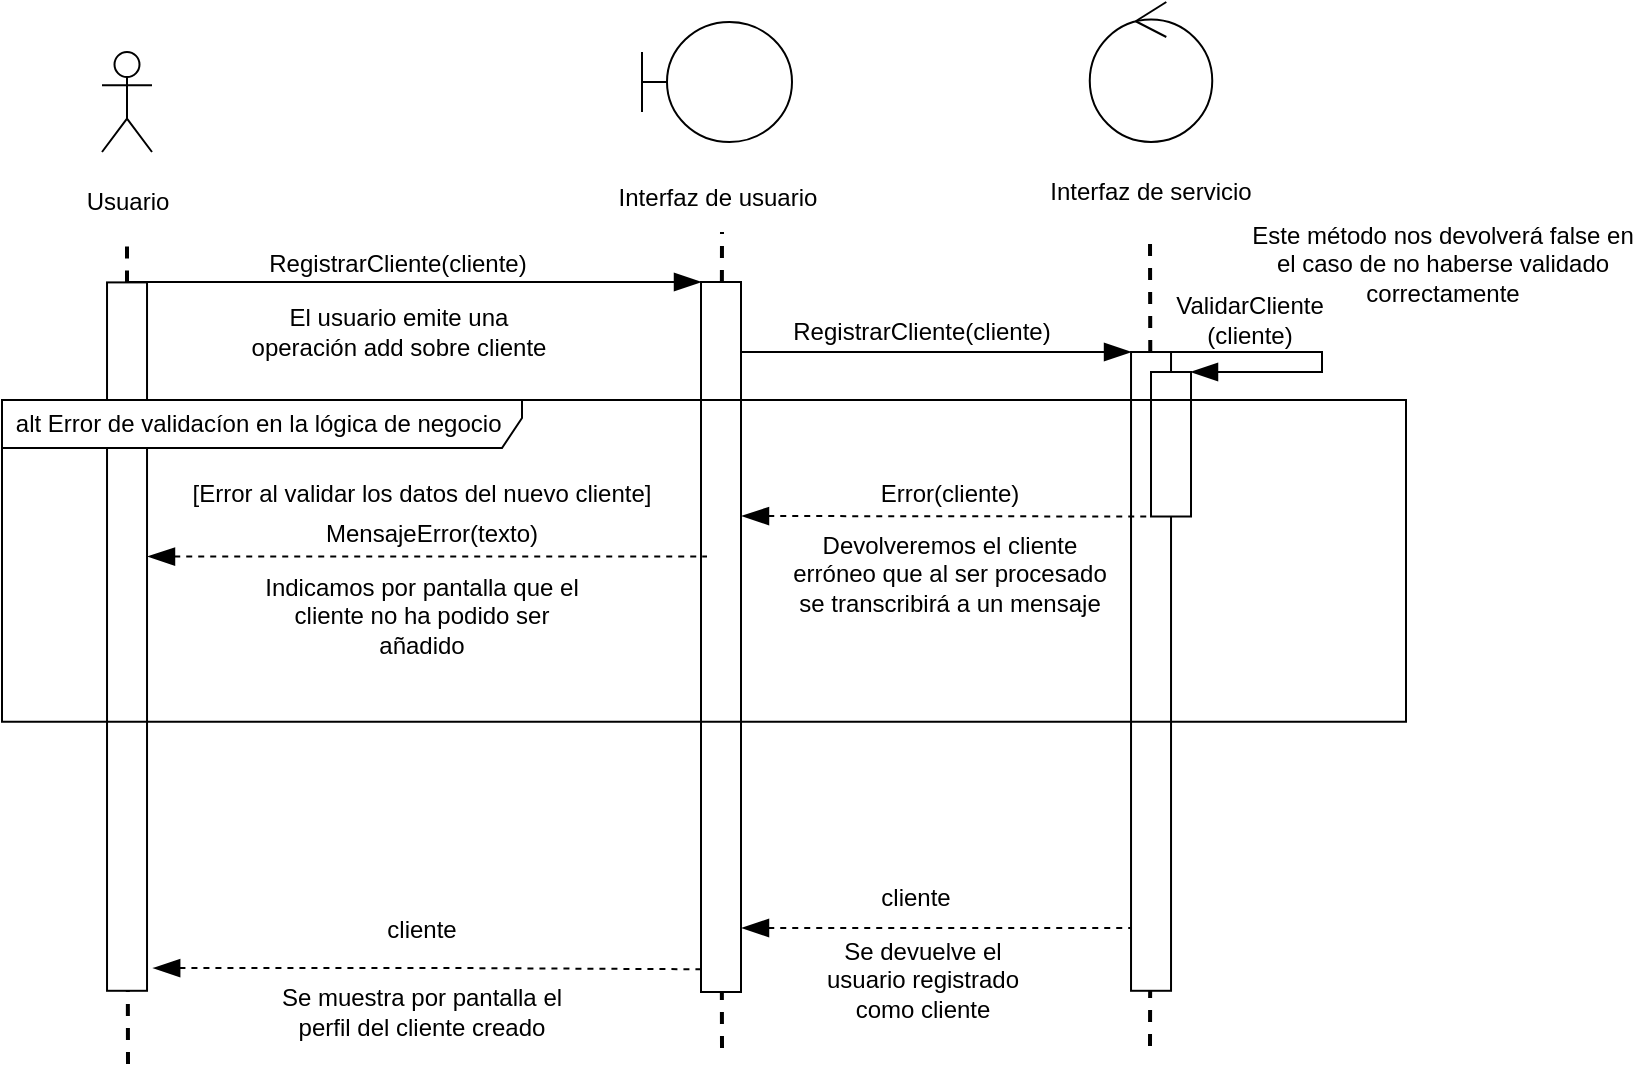 <mxfile version="14.2.7" type="device"><diagram id="1qmKBlpoXgrcxfvQ_u8o" name="Page-1"><mxGraphModel dx="1438" dy="523" grid="0" gridSize="10" guides="1" tooltips="1" connect="1" arrows="1" fold="1" page="0" pageScale="1" pageWidth="827" pageHeight="1169" math="0" shadow="0"><root><mxCell id="0"/><mxCell id="1" parent="0"/><mxCell id="NJAteWP8aEL5vuaCSPf6-16" value="" style="group" parent="1" vertex="1" connectable="0"><mxGeometry x="440" y="25" width="109" height="105" as="geometry"/></mxCell><mxCell id="NJAteWP8aEL5vuaCSPf6-3" value="" style="ellipse;shape=umlControl;whiteSpace=wrap;html=1;" parent="NJAteWP8aEL5vuaCSPf6-16" vertex="1"><mxGeometry x="23.88" width="61.25" height="70" as="geometry"/></mxCell><mxCell id="NJAteWP8aEL5vuaCSPf6-8" value="Interfaz de servicio" style="text;html=1;strokeColor=none;fillColor=none;align=center;verticalAlign=middle;whiteSpace=wrap;rounded=0;fontColor=none;" parent="NJAteWP8aEL5vuaCSPf6-16" vertex="1"><mxGeometry y="85" width="109" height="20" as="geometry"/></mxCell><mxCell id="NJAteWP8aEL5vuaCSPf6-17" value="" style="group" parent="1" vertex="1" connectable="0"><mxGeometry x="240" y="35" width="125" height="95" as="geometry"/></mxCell><mxCell id="NJAteWP8aEL5vuaCSPf6-2" value="" style="shape=umlBoundary;whiteSpace=wrap;html=1;" parent="NJAteWP8aEL5vuaCSPf6-17" vertex="1"><mxGeometry width="75" height="60" as="geometry"/></mxCell><mxCell id="NJAteWP8aEL5vuaCSPf6-7" value="Interfaz de usuario" style="text;html=1;strokeColor=none;fillColor=none;align=center;verticalAlign=middle;whiteSpace=wrap;rounded=0;fontColor=none;" parent="NJAteWP8aEL5vuaCSPf6-17" vertex="1"><mxGeometry x="-16.25" y="78" width="107.5" height="20" as="geometry"/></mxCell><mxCell id="NJAteWP8aEL5vuaCSPf6-20" value="" style="endArrow=none;dashed=1;html=1;fontColor=none;strokeWidth=2;" parent="1" source="NJAteWP8aEL5vuaCSPf6-30" edge="1"><mxGeometry width="50" height="50" relative="1" as="geometry"><mxPoint x="280" y="884" as="sourcePoint"/><mxPoint x="280" y="140" as="targetPoint"/></mxGeometry></mxCell><mxCell id="NJAteWP8aEL5vuaCSPf6-21" value="" style="endArrow=none;dashed=1;html=1;fontColor=none;strokeWidth=2;" parent="1" source="Pbln1OnTlav5wd_ijVgX-5" edge="1"><mxGeometry width="50" height="50" relative="1" as="geometry"><mxPoint x="494" y="884" as="sourcePoint"/><mxPoint x="494" y="140" as="targetPoint"/></mxGeometry></mxCell><mxCell id="NJAteWP8aEL5vuaCSPf6-25" value="" style="group" parent="1" vertex="1" connectable="0"><mxGeometry x="-37.5" y="50" width="40" height="85" as="geometry"/></mxCell><mxCell id="NJAteWP8aEL5vuaCSPf6-26" value="Actor" style="shape=umlActor;verticalLabelPosition=bottom;verticalAlign=top;html=1;outlineConnect=0;noLabel=1;fontColor=none;" parent="NJAteWP8aEL5vuaCSPf6-25" vertex="1"><mxGeometry x="7.5" width="25" height="50" as="geometry"/></mxCell><mxCell id="NJAteWP8aEL5vuaCSPf6-27" value="Usuario" style="text;html=1;strokeColor=none;fillColor=none;align=center;verticalAlign=middle;whiteSpace=wrap;rounded=0;fontColor=none;" parent="NJAteWP8aEL5vuaCSPf6-25" vertex="1"><mxGeometry y="65" width="40" height="20" as="geometry"/></mxCell><mxCell id="NJAteWP8aEL5vuaCSPf6-28" value="" style="endArrow=none;dashed=1;html=1;fontColor=none;strokeWidth=2;" parent="1" source="NJAteWP8aEL5vuaCSPf6-24" edge="1"><mxGeometry width="50" height="50" relative="1" as="geometry"><mxPoint x="-17.5" y="889" as="sourcePoint"/><mxPoint x="-17.5" y="145" as="targetPoint"/></mxGeometry></mxCell><mxCell id="NJAteWP8aEL5vuaCSPf6-24" value="" style="rounded=0;whiteSpace=wrap;html=1;fontColor=none;rotation=90;" parent="1" vertex="1"><mxGeometry x="-194.58" y="332.3" width="354.19" height="20" as="geometry"/></mxCell><mxCell id="NJAteWP8aEL5vuaCSPf6-29" value="" style="endArrow=none;dashed=1;html=1;fontColor=none;strokeWidth=2;" parent="1" target="NJAteWP8aEL5vuaCSPf6-24" edge="1"><mxGeometry width="50" height="50" relative="1" as="geometry"><mxPoint x="-17" y="556" as="sourcePoint"/><mxPoint x="-17.5" y="145" as="targetPoint"/></mxGeometry></mxCell><mxCell id="NJAteWP8aEL5vuaCSPf6-30" value="" style="rounded=0;whiteSpace=wrap;html=1;fontColor=none;rotation=90;" parent="1" vertex="1"><mxGeometry x="102" y="332.5" width="355" height="20" as="geometry"/></mxCell><mxCell id="NJAteWP8aEL5vuaCSPf6-31" value="" style="endArrow=none;dashed=1;html=1;fontColor=none;strokeWidth=2;" parent="1" target="NJAteWP8aEL5vuaCSPf6-30" edge="1"><mxGeometry width="50" height="50" relative="1" as="geometry"><mxPoint x="280" y="548" as="sourcePoint"/><mxPoint x="280" y="140" as="targetPoint"/></mxGeometry></mxCell><mxCell id="NJAteWP8aEL5vuaCSPf6-32" value="" style="endArrow=blockThin;html=1;strokeWidth=1;fontColor=none;endFill=1;endSize=11;entryX=0;entryY=1;entryDx=0;entryDy=0;" parent="1" target="NJAteWP8aEL5vuaCSPf6-30" edge="1"><mxGeometry width="50" height="50" relative="1" as="geometry"><mxPoint x="-17" y="165" as="sourcePoint"/><mxPoint x="263" y="166" as="targetPoint"/></mxGeometry></mxCell><mxCell id="Pbln1OnTlav5wd_ijVgX-1" value="RegistrarCliente(cliente)" style="text;html=1;strokeColor=none;fillColor=none;align=center;verticalAlign=middle;whiteSpace=wrap;rounded=0;fontSize=12;fontColor=none;" parent="1" vertex="1"><mxGeometry x="98" y="146" width="40" height="20" as="geometry"/></mxCell><mxCell id="Pbln1OnTlav5wd_ijVgX-4" value="" style="endArrow=blockThin;html=1;strokeWidth=1;fontColor=none;endFill=1;endSize=11;entryX=0;entryY=1;entryDx=0;entryDy=0;" parent="1" target="Pbln1OnTlav5wd_ijVgX-5" edge="1"><mxGeometry width="50" height="50" relative="1" as="geometry"><mxPoint x="290" y="200" as="sourcePoint"/><mxPoint x="610" y="200" as="targetPoint"/></mxGeometry></mxCell><mxCell id="Pbln1OnTlav5wd_ijVgX-5" value="" style="rounded=0;whiteSpace=wrap;html=1;fontColor=none;rotation=90;" parent="1" vertex="1"><mxGeometry x="334.82" y="349.7" width="319.39" height="20" as="geometry"/></mxCell><mxCell id="Pbln1OnTlav5wd_ijVgX-6" value="" style="endArrow=none;dashed=1;html=1;fontColor=none;strokeWidth=2;" parent="1" target="Pbln1OnTlav5wd_ijVgX-5" edge="1"><mxGeometry width="50" height="50" relative="1" as="geometry"><mxPoint x="494" y="547" as="sourcePoint"/><mxPoint x="494" y="140" as="targetPoint"/></mxGeometry></mxCell><mxCell id="Pbln1OnTlav5wd_ijVgX-7" value="RegistrarCliente(cliente)" style="text;html=1;strokeColor=none;fillColor=none;align=center;verticalAlign=middle;whiteSpace=wrap;rounded=0;fontSize=12;fontColor=none;" parent="1" vertex="1"><mxGeometry x="360" y="180" width="40" height="20" as="geometry"/></mxCell><mxCell id="Pbln1OnTlav5wd_ijVgX-8" value="" style="rounded=0;whiteSpace=wrap;html=1;fontColor=none;rotation=90;" parent="1" vertex="1"><mxGeometry x="468.38" y="236.13" width="72.25" height="20" as="geometry"/></mxCell><mxCell id="Pbln1OnTlav5wd_ijVgX-9" value="" style="endArrow=blockThin;html=1;strokeWidth=1;fontColor=none;endFill=1;endSize=11;entryX=0;entryY=0;entryDx=0;entryDy=0;rounded=0;" parent="1" target="Pbln1OnTlav5wd_ijVgX-8" edge="1"><mxGeometry width="50" height="50" relative="1" as="geometry"><mxPoint x="505" y="200" as="sourcePoint"/><mxPoint x="694.5" y="200" as="targetPoint"/><Array as="points"><mxPoint x="580" y="200"/><mxPoint x="580" y="210"/></Array></mxGeometry></mxCell><mxCell id="Pbln1OnTlav5wd_ijVgX-10" value="ValidarCliente&lt;br&gt;(cliente)" style="text;html=1;strokeColor=none;fillColor=none;align=center;verticalAlign=middle;whiteSpace=wrap;rounded=0;fontSize=12;fontColor=none;" parent="1" vertex="1"><mxGeometry x="524" y="174" width="40" height="20" as="geometry"/></mxCell><mxCell id="Pbln1OnTlav5wd_ijVgX-12" value="[Error al validar los datos del nuevo cliente]" style="text;html=1;strokeColor=none;fillColor=none;align=center;verticalAlign=middle;whiteSpace=wrap;rounded=0;fontSize=12;fontColor=none;" parent="1" vertex="1"><mxGeometry x="10" y="261.13" width="240" height="20" as="geometry"/></mxCell><mxCell id="Pbln1OnTlav5wd_ijVgX-13" value="" style="endArrow=none;html=1;strokeWidth=1;fontColor=none;endFill=0;endSize=11;startArrow=blockThin;startFill=1;startSize=11;dashed=1;entryX=1;entryY=1;entryDx=0;entryDy=0;" parent="1" target="Pbln1OnTlav5wd_ijVgX-8" edge="1"><mxGeometry width="50" height="50" relative="1" as="geometry"><mxPoint x="290" y="282" as="sourcePoint"/><mxPoint x="480" y="280" as="targetPoint"/></mxGeometry></mxCell><mxCell id="Pbln1OnTlav5wd_ijVgX-14" value="Error(cliente)" style="text;html=1;strokeColor=none;fillColor=none;align=center;verticalAlign=middle;whiteSpace=wrap;rounded=0;fontSize=12;fontColor=none;" parent="1" vertex="1"><mxGeometry x="374" y="261.13" width="40" height="20" as="geometry"/></mxCell><mxCell id="Pbln1OnTlav5wd_ijVgX-11" value="alt Error de validacíon en la lógica de negocio&amp;nbsp;" style="shape=umlFrame;whiteSpace=wrap;html=1;fontSize=12;fontColor=none;width=260;height=24;" parent="1" vertex="1"><mxGeometry x="-80" y="224" width="702" height="160.87" as="geometry"/></mxCell><mxCell id="Pbln1OnTlav5wd_ijVgX-27" value="cliente" style="text;html=1;strokeColor=none;fillColor=none;align=center;verticalAlign=middle;whiteSpace=wrap;rounded=0;fontSize=12;fontColor=none;" parent="1" vertex="1"><mxGeometry x="357.0" y="463" width="40" height="20" as="geometry"/></mxCell><mxCell id="Pbln1OnTlav5wd_ijVgX-28" value="" style="endArrow=none;html=1;strokeWidth=1;fontColor=none;endFill=0;endSize=11;startArrow=blockThin;startFill=1;startSize=11;dashed=1;entryX=1;entryY=1;entryDx=0;entryDy=0;" parent="1" edge="1"><mxGeometry width="50" height="50" relative="1" as="geometry"><mxPoint x="290" y="488" as="sourcePoint"/><mxPoint x="485" y="488" as="targetPoint"/></mxGeometry></mxCell><mxCell id="Pbln1OnTlav5wd_ijVgX-29" value="" style="endArrow=none;html=1;strokeWidth=1;fontColor=none;endFill=0;endSize=11;startArrow=blockThin;startFill=1;startSize=11;dashed=1;exitX=0.968;exitY=-0.154;exitDx=0;exitDy=0;exitPerimeter=0;entryX=0.968;entryY=0.975;entryDx=0;entryDy=0;entryPerimeter=0;" parent="1" target="NJAteWP8aEL5vuaCSPf6-30" edge="1" source="NJAteWP8aEL5vuaCSPf6-24"><mxGeometry width="50" height="50" relative="1" as="geometry"><mxPoint x="-7.5" y="618" as="sourcePoint"/><mxPoint x="269" y="512" as="targetPoint"/><Array as="points"><mxPoint x="144" y="508"/></Array></mxGeometry></mxCell><mxCell id="0mKUkIQ5MAN4917r7_Dt-1" value="El usuario emite una operación add sobre cliente" style="text;html=1;strokeColor=none;fillColor=none;align=center;verticalAlign=middle;whiteSpace=wrap;rounded=0;" vertex="1" parent="1"><mxGeometry x="38.75" y="180" width="158.5" height="20" as="geometry"/></mxCell><mxCell id="0mKUkIQ5MAN4917r7_Dt-2" value="" style="endArrow=none;html=1;strokeWidth=1;fontColor=none;endFill=0;endSize=11;startArrow=blockThin;startFill=1;startSize=11;dashed=1;entryX=1;entryY=1;entryDx=0;entryDy=0;exitX=0.387;exitY=-0.024;exitDx=0;exitDy=0;exitPerimeter=0;" edge="1" parent="1" source="NJAteWP8aEL5vuaCSPf6-24"><mxGeometry width="50" height="50" relative="1" as="geometry"><mxPoint x="68" y="302" as="sourcePoint"/><mxPoint x="272.505" y="302.255" as="targetPoint"/></mxGeometry></mxCell><mxCell id="0mKUkIQ5MAN4917r7_Dt-3" value="MensajeError(texto)" style="text;html=1;strokeColor=none;fillColor=none;align=center;verticalAlign=middle;whiteSpace=wrap;rounded=0;fontSize=12;fontColor=none;" vertex="1" parent="1"><mxGeometry x="115" y="281.13" width="40" height="20" as="geometry"/></mxCell><mxCell id="0mKUkIQ5MAN4917r7_Dt-5" value="Indicamos por pantalla que el cliente no ha podido ser añadido" style="text;html=1;strokeColor=none;fillColor=none;align=center;verticalAlign=middle;whiteSpace=wrap;rounded=0;fontSize=12;fontColor=none;" vertex="1" parent="1"><mxGeometry x="49" y="322" width="162" height="20" as="geometry"/></mxCell><mxCell id="0mKUkIQ5MAN4917r7_Dt-6" value="Devolveremos el cliente erróneo que al ser procesado se transcribirá a un mensaje" style="text;html=1;strokeColor=none;fillColor=none;align=center;verticalAlign=middle;whiteSpace=wrap;rounded=0;fontSize=12;fontColor=none;" vertex="1" parent="1"><mxGeometry x="313" y="301.13" width="162" height="20" as="geometry"/></mxCell><mxCell id="0mKUkIQ5MAN4917r7_Dt-8" value="Este método nos devolverá false en el caso de no haberse validado correctamente" style="text;html=1;strokeColor=none;fillColor=none;align=center;verticalAlign=middle;whiteSpace=wrap;rounded=0;fontSize=12;fontColor=none;" vertex="1" parent="1"><mxGeometry x="543" y="146" width="195" height="20" as="geometry"/></mxCell><mxCell id="0mKUkIQ5MAN4917r7_Dt-10" value="Se devuelve el usuario registrado como cliente" style="text;html=1;strokeColor=none;fillColor=none;align=center;verticalAlign=middle;whiteSpace=wrap;rounded=0;fontSize=12;fontColor=none;" vertex="1" parent="1"><mxGeometry x="318.5" y="504" width="123" height="20" as="geometry"/></mxCell><mxCell id="0mKUkIQ5MAN4917r7_Dt-11" value="Se muestra por pantalla el perfil del cliente creado" style="text;html=1;strokeColor=none;fillColor=none;align=center;verticalAlign=middle;whiteSpace=wrap;rounded=0;fontSize=12;fontColor=none;" vertex="1" parent="1"><mxGeometry x="56.25" y="520" width="147.5" height="20" as="geometry"/></mxCell><mxCell id="0mKUkIQ5MAN4917r7_Dt-12" value="cliente" style="text;html=1;strokeColor=none;fillColor=none;align=center;verticalAlign=middle;whiteSpace=wrap;rounded=0;fontSize=12;fontColor=none;" vertex="1" parent="1"><mxGeometry x="110.0" y="479" width="40" height="20" as="geometry"/></mxCell></root></mxGraphModel></diagram></mxfile>
